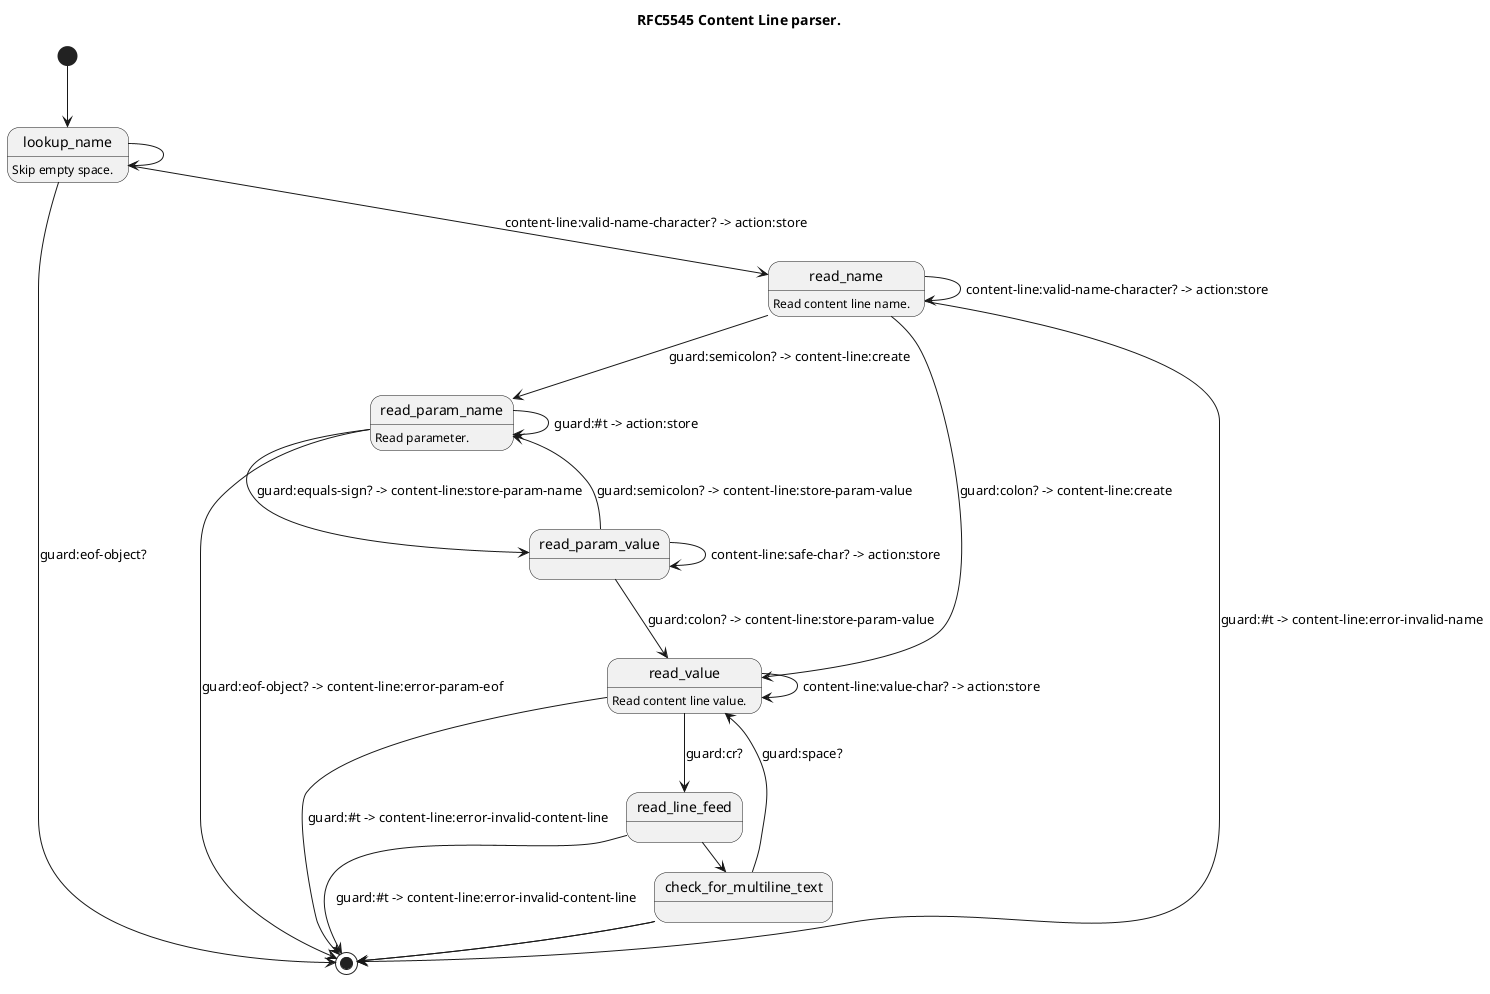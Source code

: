 @startuml
title RFC5545 Content Line parser.

' ---------------------------------------------------------------------------
' Content Line ABNF:
'   contentline   = name *(";" param ) ":" value CRLF
'
' <https://datatracker.ietf.org/doc/html/rfc5545#section-3.1>

[*] --> lookup_name

' ---------------------------------------------------------------------------
' name          = iana-token / x-name
' iana-token    = 1*(ALPHA / DIGIT / "-")
'   ; iCalendar identifier registered with IANA
'
' x-name        = "X-" [vendorid "-"] 1*(ALPHA / DIGIT / "-")
'   ; Reserved for experimental use.
' vendorid      = 3*(ALPHA / DIGIT)
'   ; Vendor identification

lookup_name: Skip empty space.
lookup_name --> [*]: guard:eof-object?
lookup_name --> read_name: content-line:valid-name-character? -> action:store
lookup_name ->  lookup_name

read_name: Read content line name.
read_name --> read_param_name: guard:semicolon? -> content-line:create
read_name --> read_value:      guard:colon? -> content-line:create
read_name --> read_name:       content-line:valid-name-character? -> action:store
read_name --> [*]:             guard:#t -> content-line:error-invalid-name

' ---------------------------------------------------------------------------
' param         = param-name "=" param-value *("," param-value)
' param-name    = iana-token / x-name

read_param_name: Read parameter.
read_param_name --> read_param_value: guard:equals-sign? -> content-line:store-param-name
read_param_name --> [*]:              guard:eof-object? -> content-line:error-param-eof
read_param_name ->  read_param_name:  guard:#t -> action:store

' ---------------------------------------------------------------------------
' param-value   = paramtext / quoted-string
' paramtext     = *SAFE-CHAR
' quoted-string = DQUOTE *QSAFE-CHAR DQUOTE
' SAFE-CHAR     = WSP / %x21 / %x23-2B / %x2D-39 / %x3C-7E
'                   / NON-US-ASCII
' QSAFE-CHAR    = WSP / %x21 / %x23-7E / NON-US-ASCII
'   ; Any character except CONTROL and DQUOTE

read_param_value --> read_param_name:  guard:semicolon? -> content-line:store-param-value
read_param_value --> read_value:       guard:colon? -> content-line:store-param-value
read_param_value ->  read_param_value: content-line:safe-char? -> action:store

' ---------------------------------------------------------------------------
' VALUE-CHAR    = WSP / %x21-7E / NON-US-ASCII
'   ; Any textual characters
' NON-US-ASCII  = UTF8-2 / UTF8-3 / UTF8-4
'   ; UTF8-2, UTF8-3, and UTF8-4 are defined in [RFC3629]
'
' CONTROL       = %x00-08 / %x0A-1F / %x7F
'   ; All the controls except HTAB

read_value: Read content line value.
read_value --> read_line_feed: guard:cr?
read_value ->  read_value:     content-line:value-char? -> action:store
read_value --> [*]:            guard:#t -> content-line:error-invalid-content-line

read_line_feed ->  check_for_multiline_text: guard:lf?
read_line_feed --> [*]: guard:#t -> content-line:error-invalid-content-line

check_for_multiline_text -> [*]: guard:eof-object? -> content-line:store-value
check_for_multiline_text -> read_value: guard:space?
check_for_multiline_text -> [*]: guard:#t -> content-line:store-value/unget-char

@enduml

' Local Variables:
' Mode: plantuml
' End:
